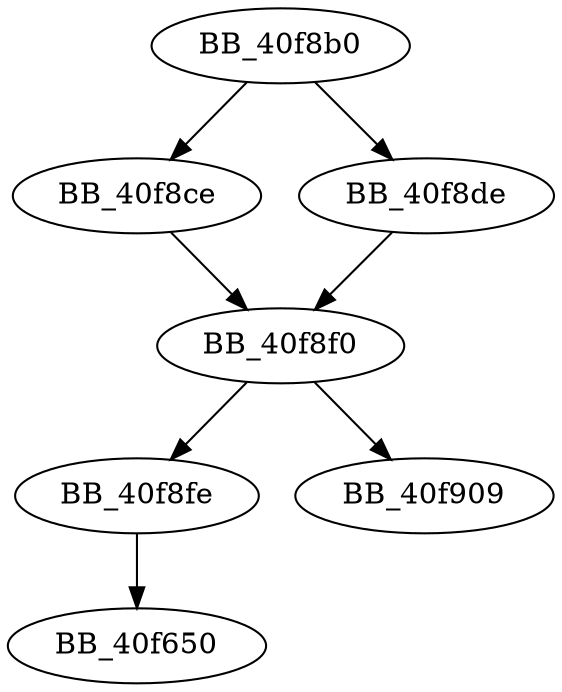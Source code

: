 DiGraph sub_40F8B0{
BB_40f8b0->BB_40f8ce
BB_40f8b0->BB_40f8de
BB_40f8ce->BB_40f8f0
BB_40f8de->BB_40f8f0
BB_40f8f0->BB_40f8fe
BB_40f8f0->BB_40f909
BB_40f8fe->BB_40f650
}
